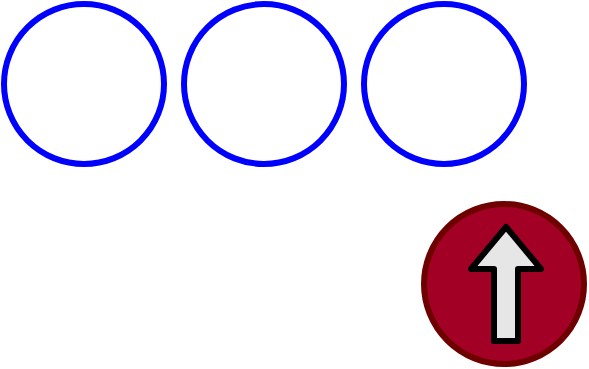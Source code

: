 <mxfile>
    <diagram id="w-7CJyka5zCctE4Li5eL" name="Page-1">
        <mxGraphModel dx="546" dy="715" grid="1" gridSize="10" guides="1" tooltips="1" connect="1" arrows="1" fold="1" page="1" pageScale="1" pageWidth="850" pageHeight="1100" math="0" shadow="0">
            <root>
                <mxCell id="0"/>
                <mxCell id="1" parent="0"/>
                <mxCell id="6" value="" style="group;rotation=90;" parent="1" vertex="1" connectable="0">
                    <mxGeometry x="330" y="260" width="80" height="80" as="geometry"/>
                </mxCell>
                <mxCell id="7" value="" style="ellipse;whiteSpace=wrap;html=1;aspect=fixed;strokeWidth=3;fillColor=#a20025;fontColor=#ffffff;strokeColor=#6F0000;rotation=90;" parent="6" vertex="1">
                    <mxGeometry width="80" height="80" as="geometry"/>
                </mxCell>
                <mxCell id="8" value="" style="shape=flexArrow;endArrow=classic;html=1;strokeWidth=3;strokeColor=default;fillColor=#E6E6E6;" parent="6" edge="1">
                    <mxGeometry width="50" height="50" relative="1" as="geometry">
                        <mxPoint x="41" y="70" as="sourcePoint"/>
                        <mxPoint x="41" y="10" as="targetPoint"/>
                    </mxGeometry>
                </mxCell>
                <mxCell id="24" value="" style="ellipse;whiteSpace=wrap;html=1;aspect=fixed;strokeWidth=3;fillColor=none;strokeColor=#0000FF;" vertex="1" parent="1">
                    <mxGeometry x="120" y="160" width="80" height="80" as="geometry"/>
                </mxCell>
                <mxCell id="25" value="" style="ellipse;whiteSpace=wrap;html=1;aspect=fixed;strokeWidth=3;fillColor=none;strokeColor=#0000FF;" vertex="1" parent="1">
                    <mxGeometry x="210" y="160" width="80" height="80" as="geometry"/>
                </mxCell>
                <mxCell id="26" value="" style="ellipse;whiteSpace=wrap;html=1;aspect=fixed;strokeWidth=3;fillColor=none;strokeColor=#0000FF;" vertex="1" parent="1">
                    <mxGeometry x="300" y="160" width="80" height="80" as="geometry"/>
                </mxCell>
            </root>
        </mxGraphModel>
    </diagram>
</mxfile>
